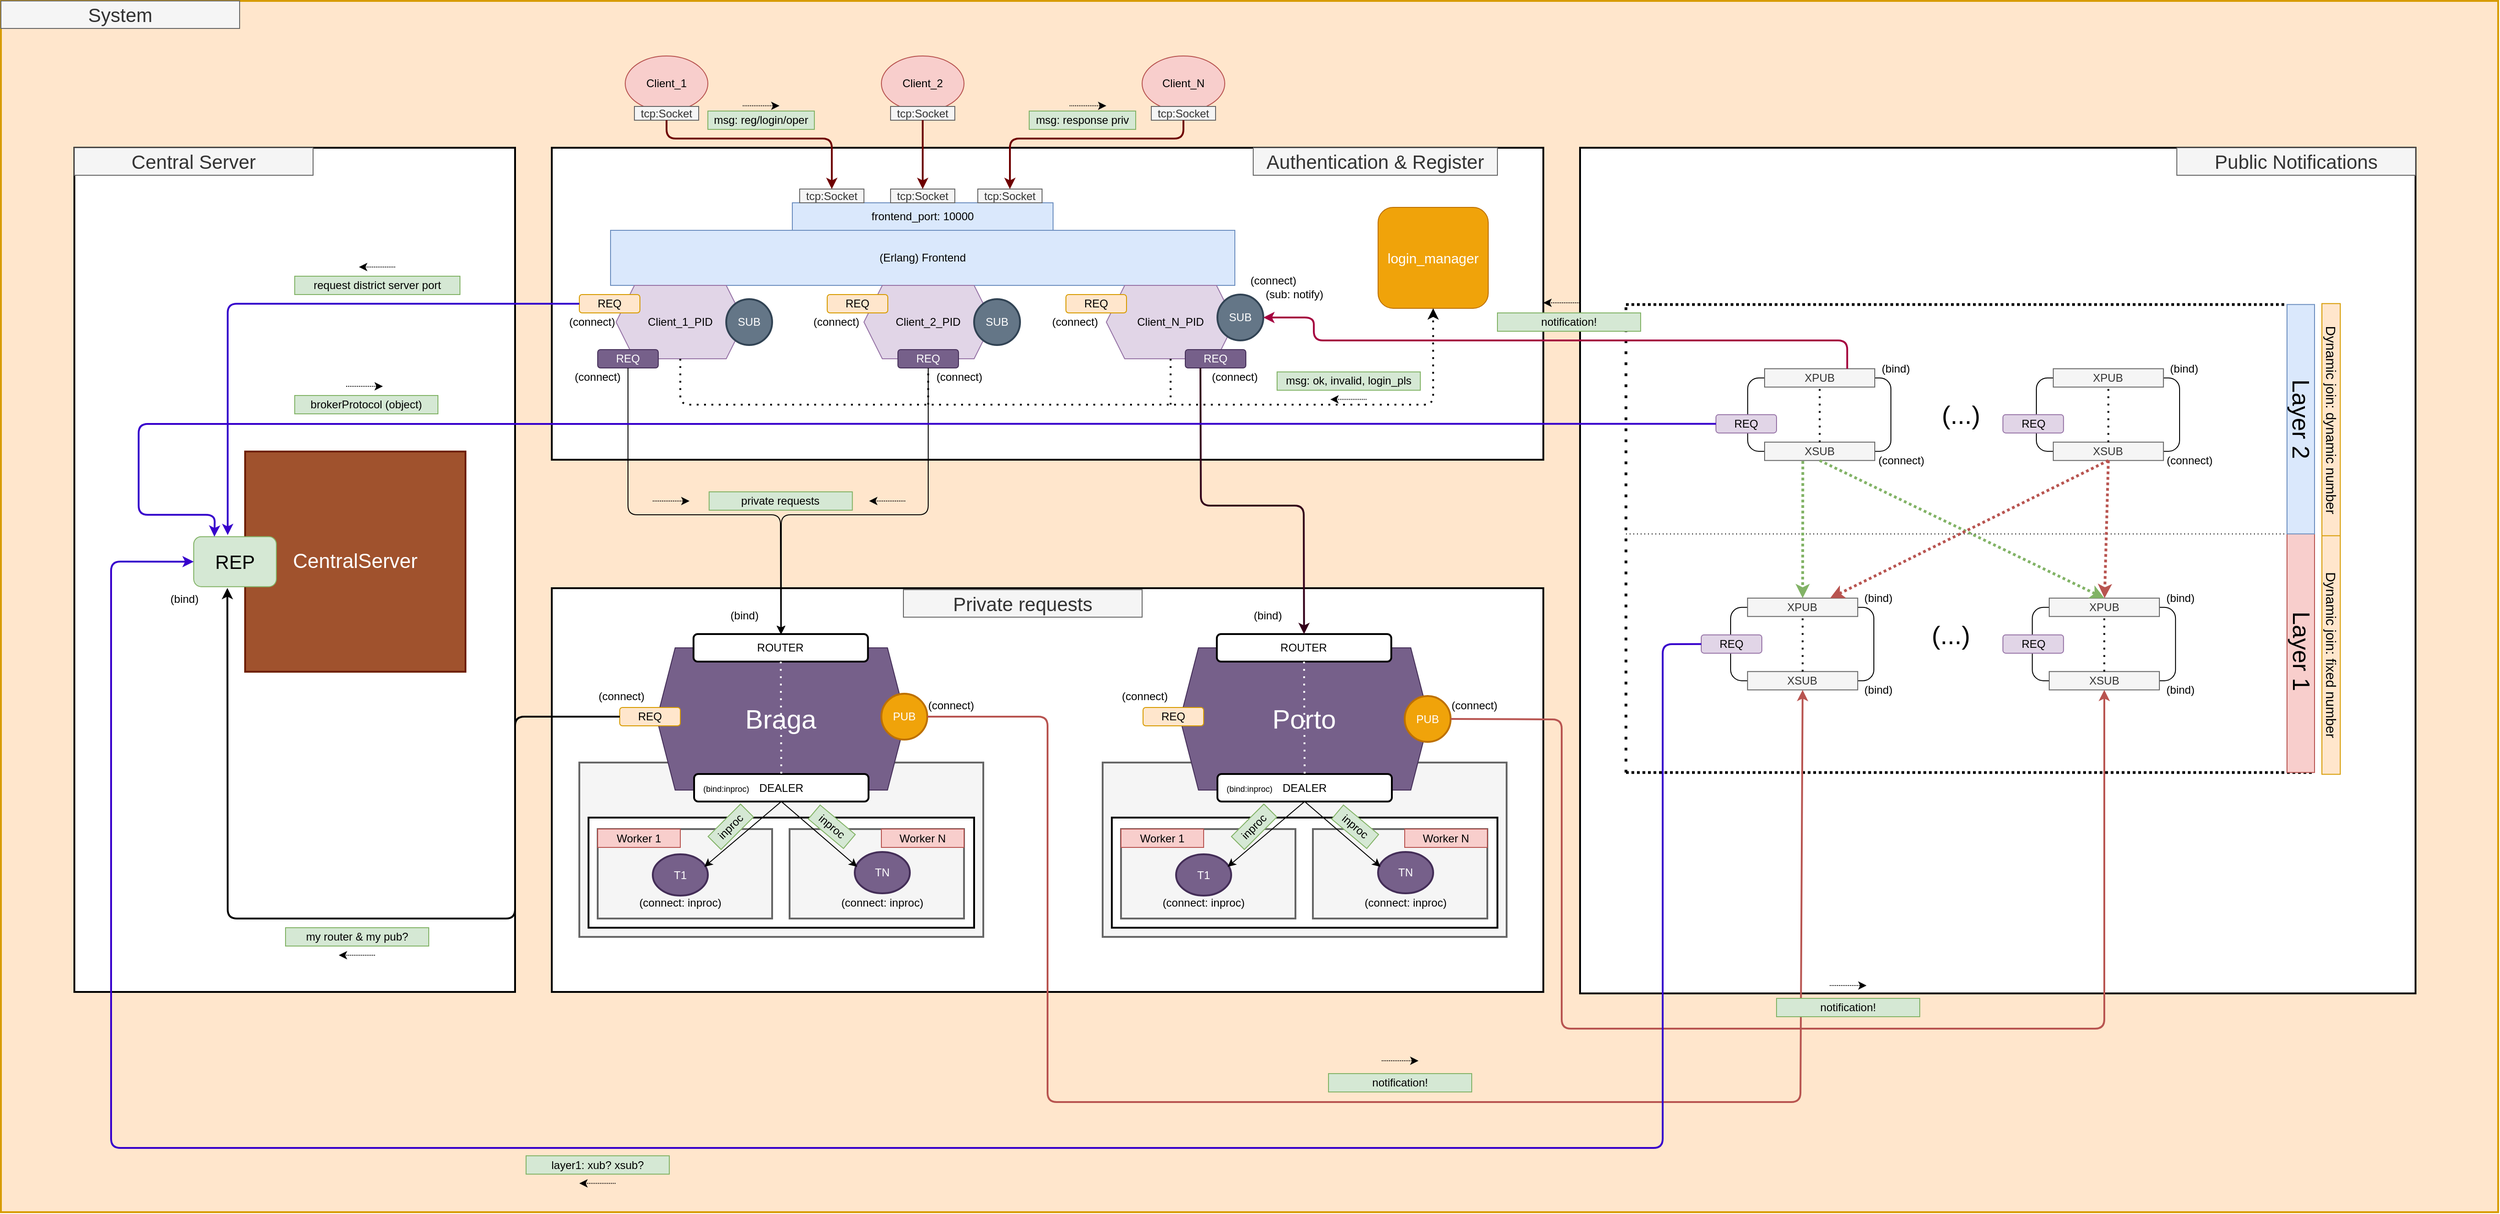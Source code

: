 <mxfile version="14.0.3" type="device"><diagram id="F_17o6KvqkeS45fp0Uro" name="Page-1"><mxGraphModel dx="5856" dy="2015" grid="1" gridSize="10" guides="1" tooltips="1" connect="1" arrows="1" fold="1" page="1" pageScale="1" pageWidth="827" pageHeight="1169" math="0" shadow="0"><root><mxCell id="0"/><mxCell id="1" parent="0"/><mxCell id="HUV5BB1LajAcM5KLgzY4-287" value="" style="rounded=0;whiteSpace=wrap;html=1;strokeWidth=2;fillColor=#ffe6cc;strokeColor=#d79b00;" vertex="1" parent="1"><mxGeometry x="-2160" y="40" width="2720" height="1320" as="geometry"/></mxCell><mxCell id="HUV5BB1LajAcM5KLgzY4-254" value="" style="rounded=0;whiteSpace=wrap;html=1;strokeWidth=2;" vertex="1" parent="1"><mxGeometry x="-2080" y="200" width="480" height="920" as="geometry"/></mxCell><mxCell id="HUV5BB1LajAcM5KLgzY4-206" value="" style="rounded=0;whiteSpace=wrap;html=1;strokeWidth=2;" vertex="1" parent="1"><mxGeometry x="-440" y="200" width="910" height="921.6" as="geometry"/></mxCell><mxCell id="HUV5BB1LajAcM5KLgzY4-60" value="" style="rounded=0;whiteSpace=wrap;html=1;strokeWidth=2;" vertex="1" parent="1"><mxGeometry x="-1560" y="680" width="1080" height="440" as="geometry"/></mxCell><mxCell id="HUV5BB1LajAcM5KLgzY4-70" value="" style="rounded=0;whiteSpace=wrap;html=1;strokeWidth=2;fillColor=#f5f5f5;strokeColor=#666666;fontColor=#333333;" vertex="1" parent="1"><mxGeometry x="-1530" y="870" width="440" height="190" as="geometry"/></mxCell><mxCell id="HUV5BB1LajAcM5KLgzY4-74" value="" style="rounded=0;whiteSpace=wrap;html=1;strokeWidth=2;" vertex="1" parent="1"><mxGeometry x="-1520" y="930" width="420" height="120" as="geometry"/></mxCell><mxCell id="HUV5BB1LajAcM5KLgzY4-45" value="" style="rounded=0;whiteSpace=wrap;html=1;strokeWidth=2;" vertex="1" parent="1"><mxGeometry x="-1560" y="200" width="1080" height="340" as="geometry"/></mxCell><mxCell id="HUV5BB1LajAcM5KLgzY4-1" value="(Erlang) Frontend" style="rounded=0;whiteSpace=wrap;html=1;fillColor=#dae8fc;strokeColor=#6c8ebf;" vertex="1" parent="1"><mxGeometry x="-1496" y="290" width="680" height="60" as="geometry"/></mxCell><mxCell id="HUV5BB1LajAcM5KLgzY4-3" value="Client_2" style="ellipse;whiteSpace=wrap;html=1;fillColor=#f8cecc;strokeColor=#b85450;" vertex="1" parent="1"><mxGeometry x="-1201" y="100" width="90" height="60" as="geometry"/></mxCell><mxCell id="HUV5BB1LajAcM5KLgzY4-5" value="frontend_port: 10000" style="rounded=0;whiteSpace=wrap;html=1;fillColor=#dae8fc;strokeColor=#6c8ebf;" vertex="1" parent="1"><mxGeometry x="-1298" y="260" width="284" height="30" as="geometry"/></mxCell><mxCell id="HUV5BB1LajAcM5KLgzY4-9" value="msg: reg/login/oper" style="text;html=1;strokeColor=#82b366;fillColor=#d5e8d4;align=center;verticalAlign=middle;whiteSpace=wrap;rounded=0;rotation=0;" vertex="1" parent="1"><mxGeometry x="-1390" y="160" width="116" height="20" as="geometry"/></mxCell><mxCell id="HUV5BB1LajAcM5KLgzY4-10" value="Client_1_PID" style="shape=hexagon;perimeter=hexagonPerimeter2;whiteSpace=wrap;html=1;fixedSize=1;fillColor=#e1d5e7;strokeColor=#9673a6;" vertex="1" parent="1"><mxGeometry x="-1490" y="350" width="140" height="80" as="geometry"/></mxCell><mxCell id="HUV5BB1LajAcM5KLgzY4-12" value="Client_2_PID" style="shape=hexagon;perimeter=hexagonPerimeter2;whiteSpace=wrap;html=1;fixedSize=1;fillColor=#e1d5e7;strokeColor=#9673a6;" vertex="1" parent="1"><mxGeometry x="-1220" y="350" width="140" height="80" as="geometry"/></mxCell><mxCell id="HUV5BB1LajAcM5KLgzY4-13" value="Client_N_PID" style="shape=hexagon;perimeter=hexagonPerimeter2;whiteSpace=wrap;html=1;fixedSize=1;fillColor=#e1d5e7;strokeColor=#9673a6;" vertex="1" parent="1"><mxGeometry x="-956" y="350" width="140" height="80" as="geometry"/></mxCell><mxCell id="HUV5BB1LajAcM5KLgzY4-18" value="tcp:Socket" style="rounded=0;whiteSpace=wrap;html=1;fillColor=#f5f5f5;strokeColor=#666666;fontColor=#333333;" vertex="1" parent="1"><mxGeometry x="-1191" y="155" width="70" height="15" as="geometry"/></mxCell><mxCell id="HUV5BB1LajAcM5KLgzY4-20" value="tcp:Socket" style="rounded=0;whiteSpace=wrap;html=1;fillColor=#f5f5f5;strokeColor=#666666;fontColor=#333333;" vertex="1" parent="1"><mxGeometry x="-1290" y="245" width="70" height="15" as="geometry"/></mxCell><mxCell id="HUV5BB1LajAcM5KLgzY4-21" value="tcp:Socket" style="rounded=0;whiteSpace=wrap;html=1;fillColor=#f5f5f5;strokeColor=#666666;fontColor=#333333;" vertex="1" parent="1"><mxGeometry x="-1191" y="245" width="70" height="15" as="geometry"/></mxCell><mxCell id="HUV5BB1LajAcM5KLgzY4-22" value="tcp:Socket" style="rounded=0;whiteSpace=wrap;html=1;fillColor=#f5f5f5;strokeColor=#666666;fontColor=#333333;" vertex="1" parent="1"><mxGeometry x="-1096" y="245" width="70" height="15" as="geometry"/></mxCell><mxCell id="HUV5BB1LajAcM5KLgzY4-23" value="msg: ok, invalid, login_pls" style="text;html=1;strokeColor=#82b366;fillColor=#d5e8d4;align=center;verticalAlign=middle;whiteSpace=wrap;rounded=0;rotation=0;" vertex="1" parent="1"><mxGeometry x="-770" y="444.29" width="156" height="20" as="geometry"/></mxCell><mxCell id="HUV5BB1LajAcM5KLgzY4-28" value="REQ" style="rounded=1;whiteSpace=wrap;html=1;fillColor=#ffe6cc;strokeColor=#d79b00;" vertex="1" parent="1"><mxGeometry x="-1530" y="360" width="66" height="20" as="geometry"/></mxCell><mxCell id="HUV5BB1LajAcM5KLgzY4-29" value="REQ" style="rounded=1;whiteSpace=wrap;html=1;fillColor=#ffe6cc;strokeColor=#d79b00;" vertex="1" parent="1"><mxGeometry x="-1260" y="360" width="66" height="20" as="geometry"/></mxCell><mxCell id="HUV5BB1LajAcM5KLgzY4-30" value="REQ" style="rounded=1;whiteSpace=wrap;html=1;fillColor=#ffe6cc;strokeColor=#d79b00;" vertex="1" parent="1"><mxGeometry x="-1000" y="360" width="66" height="20" as="geometry"/></mxCell><mxCell id="HUV5BB1LajAcM5KLgzY4-34" value="Client_N" style="ellipse;whiteSpace=wrap;html=1;fillColor=#f8cecc;strokeColor=#b85450;" vertex="1" parent="1"><mxGeometry x="-917" y="100" width="90" height="60" as="geometry"/></mxCell><mxCell id="HUV5BB1LajAcM5KLgzY4-35" value="tcp:Socket" style="rounded=0;whiteSpace=wrap;html=1;fillColor=#f5f5f5;strokeColor=#666666;fontColor=#333333;" vertex="1" parent="1"><mxGeometry x="-907" y="155" width="70" height="15" as="geometry"/></mxCell><mxCell id="HUV5BB1LajAcM5KLgzY4-36" value="Client_1" style="ellipse;whiteSpace=wrap;html=1;fillColor=#f8cecc;strokeColor=#b85450;" vertex="1" parent="1"><mxGeometry x="-1480" y="100" width="90" height="60" as="geometry"/></mxCell><mxCell id="HUV5BB1LajAcM5KLgzY4-37" value="tcp:Socket" style="rounded=0;whiteSpace=wrap;html=1;fillColor=#f5f5f5;strokeColor=#666666;fontColor=#333333;" vertex="1" parent="1"><mxGeometry x="-1470" y="155" width="70" height="15" as="geometry"/></mxCell><mxCell id="HUV5BB1LajAcM5KLgzY4-38" value="" style="endArrow=classic;html=1;exitX=0.5;exitY=1;exitDx=0;exitDy=0;entryX=0.5;entryY=0;entryDx=0;entryDy=0;fillColor=#a20025;strokeColor=#6F0000;strokeWidth=2;" edge="1" parent="1" source="HUV5BB1LajAcM5KLgzY4-37" target="HUV5BB1LajAcM5KLgzY4-20"><mxGeometry width="50" height="50" relative="1" as="geometry"><mxPoint x="-1170" y="140" as="sourcePoint"/><mxPoint x="-1120" y="90" as="targetPoint"/><Array as="points"><mxPoint x="-1435" y="190"/><mxPoint x="-1255" y="190"/></Array></mxGeometry></mxCell><mxCell id="HUV5BB1LajAcM5KLgzY4-39" value="" style="endArrow=classic;html=1;exitX=0.5;exitY=1;exitDx=0;exitDy=0;entryX=0.5;entryY=0;entryDx=0;entryDy=0;strokeWidth=2;fillColor=#a20025;strokeColor=#6F0000;" edge="1" parent="1" source="HUV5BB1LajAcM5KLgzY4-18" target="HUV5BB1LajAcM5KLgzY4-21"><mxGeometry width="50" height="50" relative="1" as="geometry"><mxPoint x="-1170" y="140" as="sourcePoint"/><mxPoint x="-1120" y="90" as="targetPoint"/></mxGeometry></mxCell><mxCell id="HUV5BB1LajAcM5KLgzY4-40" value="" style="endArrow=classic;html=1;exitX=0.5;exitY=1;exitDx=0;exitDy=0;entryX=0.5;entryY=0;entryDx=0;entryDy=0;strokeWidth=2;fillColor=#a20025;strokeColor=#6F0000;" edge="1" parent="1" source="HUV5BB1LajAcM5KLgzY4-35" target="HUV5BB1LajAcM5KLgzY4-22"><mxGeometry width="50" height="50" relative="1" as="geometry"><mxPoint x="-1170" y="140" as="sourcePoint"/><mxPoint x="-1120" y="90" as="targetPoint"/><Array as="points"><mxPoint x="-872" y="190"/><mxPoint x="-1061" y="190"/></Array></mxGeometry></mxCell><mxCell id="HUV5BB1LajAcM5KLgzY4-41" value="" style="endArrow=classic;html=1;dashed=1;dashPattern=1 1;" edge="1" parent="1"><mxGeometry width="50" height="50" relative="1" as="geometry"><mxPoint x="-1352" y="154.31" as="sourcePoint"/><mxPoint x="-1312" y="154.31" as="targetPoint"/></mxGeometry></mxCell><mxCell id="HUV5BB1LajAcM5KLgzY4-42" value="msg: response priv" style="text;html=1;strokeColor=#82b366;fillColor=#d5e8d4;align=center;verticalAlign=middle;whiteSpace=wrap;rounded=0;rotation=0;" vertex="1" parent="1"><mxGeometry x="-1040" y="160" width="116" height="20" as="geometry"/></mxCell><mxCell id="HUV5BB1LajAcM5KLgzY4-43" value="" style="endArrow=classic;html=1;dashed=1;dashPattern=1 1;" edge="1" parent="1"><mxGeometry width="50" height="50" relative="1" as="geometry"><mxPoint x="-996" y="154.31" as="sourcePoint"/><mxPoint x="-956" y="154.31" as="targetPoint"/></mxGeometry></mxCell><mxCell id="HUV5BB1LajAcM5KLgzY4-46" value="&lt;font style=&quot;font-size: 15px&quot;&gt;login_manager&lt;/font&gt;" style="rounded=1;whiteSpace=wrap;html=1;fillColor=#f0a30a;strokeColor=#BD7000;fontColor=#ffffff;" vertex="1" parent="1"><mxGeometry x="-660" y="265" width="120" height="110" as="geometry"/></mxCell><mxCell id="HUV5BB1LajAcM5KLgzY4-48" value="" style="endArrow=classic;dashed=1;html=1;dashPattern=1 3;strokeWidth=2;exitX=0.5;exitY=1;exitDx=0;exitDy=0;entryX=0.5;entryY=1;entryDx=0;entryDy=0;startArrow=none;startFill=0;endFill=1;" edge="1" parent="1" source="HUV5BB1LajAcM5KLgzY4-10" target="HUV5BB1LajAcM5KLgzY4-46"><mxGeometry width="50" height="50" relative="1" as="geometry"><mxPoint x="-1140" y="220" as="sourcePoint"/><mxPoint x="-1090" y="170" as="targetPoint"/><Array as="points"><mxPoint x="-1420" y="480"/><mxPoint x="-600" y="480"/></Array></mxGeometry></mxCell><mxCell id="HUV5BB1LajAcM5KLgzY4-49" value="" style="endArrow=none;dashed=1;html=1;dashPattern=1 3;strokeWidth=2;exitX=0.5;exitY=1;exitDx=0;exitDy=0;" edge="1" parent="1" source="HUV5BB1LajAcM5KLgzY4-12"><mxGeometry width="50" height="50" relative="1" as="geometry"><mxPoint x="-1140" y="220" as="sourcePoint"/><mxPoint x="-1150" y="480" as="targetPoint"/></mxGeometry></mxCell><mxCell id="HUV5BB1LajAcM5KLgzY4-50" value="" style="endArrow=none;dashed=1;html=1;dashPattern=1 3;strokeWidth=2;exitX=0.5;exitY=1;exitDx=0;exitDy=0;" edge="1" parent="1" source="HUV5BB1LajAcM5KLgzY4-13"><mxGeometry width="50" height="50" relative="1" as="geometry"><mxPoint x="-1140" y="220" as="sourcePoint"/><mxPoint x="-886" y="480" as="targetPoint"/></mxGeometry></mxCell><mxCell id="HUV5BB1LajAcM5KLgzY4-52" value="" style="endArrow=none;html=1;dashed=1;dashPattern=1 1;endFill=0;startArrow=classic;startFill=1;" edge="1" parent="1"><mxGeometry width="50" height="50" relative="1" as="geometry"><mxPoint x="-712" y="474.29" as="sourcePoint"/><mxPoint x="-672" y="474.29" as="targetPoint"/></mxGeometry></mxCell><mxCell id="HUV5BB1LajAcM5KLgzY4-53" value="brokerProtocol (object)" style="text;html=1;strokeColor=#82b366;fillColor=#d5e8d4;align=center;verticalAlign=middle;whiteSpace=wrap;rounded=0;rotation=0;" vertex="1" parent="1"><mxGeometry x="-1840" y="470" width="156" height="20" as="geometry"/></mxCell><mxCell id="HUV5BB1LajAcM5KLgzY4-54" value="" style="endArrow=classic;html=1;dashed=1;dashPattern=1 1;" edge="1" parent="1"><mxGeometry width="50" height="50" relative="1" as="geometry"><mxPoint x="-1784" y="460.0" as="sourcePoint"/><mxPoint x="-1744" y="460.0" as="targetPoint"/></mxGeometry></mxCell><mxCell id="HUV5BB1LajAcM5KLgzY4-55" value="&lt;font style=&quot;font-size: 22px&quot;&gt;CentralServer&lt;/font&gt;" style="whiteSpace=wrap;html=1;aspect=fixed;strokeWidth=2;fillColor=#a0522d;strokeColor=#6D1F00;fontColor=#ffffff;" vertex="1" parent="1"><mxGeometry x="-1894" y="531.07" width="240" height="240" as="geometry"/></mxCell><mxCell id="HUV5BB1LajAcM5KLgzY4-56" value="&lt;font style=&quot;font-size: 21px&quot;&gt;REP&lt;/font&gt;" style="rounded=1;whiteSpace=wrap;html=1;fillColor=#d5e8d4;strokeColor=#82b366;" vertex="1" parent="1"><mxGeometry x="-1950" y="623.82" width="90" height="54.5" as="geometry"/></mxCell><mxCell id="HUV5BB1LajAcM5KLgzY4-57" value="" style="endArrow=none;html=1;strokeWidth=2;entryX=0;entryY=0.5;entryDx=0;entryDy=0;exitX=0.411;exitY=-0.032;exitDx=0;exitDy=0;exitPerimeter=0;startArrow=classic;startFill=1;fillColor=#6a00ff;strokeColor=#3700CC;" edge="1" parent="1" source="HUV5BB1LajAcM5KLgzY4-56" target="HUV5BB1LajAcM5KLgzY4-28"><mxGeometry width="50" height="50" relative="1" as="geometry"><mxPoint x="-1500" y="550" as="sourcePoint"/><mxPoint x="-1450" y="500" as="targetPoint"/><Array as="points"><mxPoint x="-1913" y="370"/><mxPoint x="-1737" y="370"/><mxPoint x="-1590" y="370"/></Array></mxGeometry></mxCell><mxCell id="HUV5BB1LajAcM5KLgzY4-58" value="request district server port" style="text;html=1;strokeColor=#82b366;fillColor=#d5e8d4;align=center;verticalAlign=middle;whiteSpace=wrap;rounded=0;rotation=0;" vertex="1" parent="1"><mxGeometry x="-1840" y="340" width="180" height="20" as="geometry"/></mxCell><mxCell id="HUV5BB1LajAcM5KLgzY4-62" value="&lt;font style=&quot;font-size: 29px&quot;&gt;Braga&lt;/font&gt;" style="shape=hexagon;perimeter=hexagonPerimeter2;whiteSpace=wrap;html=1;fixedSize=1;fillColor=#76608a;strokeColor=#432D57;fontColor=#ffffff;" vertex="1" parent="1"><mxGeometry x="-1445.62" y="745" width="271.25" height="155" as="geometry"/></mxCell><mxCell id="HUV5BB1LajAcM5KLgzY4-63" value="(connect)" style="text;html=1;strokeColor=none;fillColor=none;align=center;verticalAlign=middle;whiteSpace=wrap;rounded=0;" vertex="1" parent="1"><mxGeometry x="-1536" y="380" width="40" height="20" as="geometry"/></mxCell><mxCell id="HUV5BB1LajAcM5KLgzY4-64" value="(connect)" style="text;html=1;strokeColor=none;fillColor=none;align=center;verticalAlign=middle;whiteSpace=wrap;rounded=0;" vertex="1" parent="1"><mxGeometry x="-1270" y="380" width="40" height="20" as="geometry"/></mxCell><mxCell id="HUV5BB1LajAcM5KLgzY4-65" value="(connect)" style="text;html=1;strokeColor=none;fillColor=none;align=center;verticalAlign=middle;whiteSpace=wrap;rounded=0;" vertex="1" parent="1"><mxGeometry x="-1010" y="380" width="40" height="20" as="geometry"/></mxCell><mxCell id="HUV5BB1LajAcM5KLgzY4-68" value="ROUTER" style="rounded=1;whiteSpace=wrap;html=1;strokeWidth=2;" vertex="1" parent="1"><mxGeometry x="-1405.62" y="730" width="190" height="30" as="geometry"/></mxCell><mxCell id="HUV5BB1LajAcM5KLgzY4-76" value="DEALER" style="rounded=1;whiteSpace=wrap;html=1;strokeWidth=2;" vertex="1" parent="1"><mxGeometry x="-1404.99" y="882.5" width="190" height="30" as="geometry"/></mxCell><mxCell id="HUV5BB1LajAcM5KLgzY4-80" value="REQ" style="rounded=1;whiteSpace=wrap;html=1;fillColor=#76608a;strokeColor=#432D57;fontColor=#ffffff;" vertex="1" parent="1"><mxGeometry x="-1510" y="420" width="66" height="20" as="geometry"/></mxCell><mxCell id="HUV5BB1LajAcM5KLgzY4-81" value="" style="rounded=0;whiteSpace=wrap;html=1;strokeWidth=2;fillColor=#f5f5f5;strokeColor=#666666;fontColor=#333333;" vertex="1" parent="1"><mxGeometry x="-1510" y="942.5" width="190" height="97.5" as="geometry"/></mxCell><mxCell id="HUV5BB1LajAcM5KLgzY4-82" value="" style="rounded=0;whiteSpace=wrap;html=1;strokeWidth=2;fillColor=#f5f5f5;strokeColor=#666666;fontColor=#333333;" vertex="1" parent="1"><mxGeometry x="-1301" y="942.5" width="190" height="97.5" as="geometry"/></mxCell><mxCell id="HUV5BB1LajAcM5KLgzY4-75" value="Worker 1" style="text;html=1;strokeColor=#b85450;fillColor=#f8cecc;align=center;verticalAlign=middle;whiteSpace=wrap;rounded=0;" vertex="1" parent="1"><mxGeometry x="-1510" y="942.5" width="90" height="20" as="geometry"/></mxCell><mxCell id="HUV5BB1LajAcM5KLgzY4-83" value="Worker N" style="text;html=1;strokeColor=#b85450;fillColor=#f8cecc;align=center;verticalAlign=middle;whiteSpace=wrap;rounded=0;" vertex="1" parent="1"><mxGeometry x="-1201" y="942.5" width="90" height="20" as="geometry"/></mxCell><mxCell id="HUV5BB1LajAcM5KLgzY4-71" value="T1" style="ellipse;whiteSpace=wrap;html=1;strokeWidth=2;fillColor=#76608a;strokeColor=#432D57;fontColor=#ffffff;" vertex="1" parent="1"><mxGeometry x="-1450" y="970" width="60" height="45" as="geometry"/></mxCell><mxCell id="HUV5BB1LajAcM5KLgzY4-77" value="" style="endArrow=classic;html=1;exitX=0.5;exitY=1;exitDx=0;exitDy=0;entryX=0.937;entryY=0.302;entryDx=0;entryDy=0;entryPerimeter=0;" edge="1" parent="1" source="HUV5BB1LajAcM5KLgzY4-76" target="HUV5BB1LajAcM5KLgzY4-71"><mxGeometry width="50" height="50" relative="1" as="geometry"><mxPoint x="-1300" y="810" as="sourcePoint"/><mxPoint x="-1374.99" y="980.25" as="targetPoint"/></mxGeometry></mxCell><mxCell id="HUV5BB1LajAcM5KLgzY4-73" value="TN" style="ellipse;whiteSpace=wrap;html=1;strokeWidth=2;fillColor=#76608a;strokeColor=#432D57;fontColor=#ffffff;" vertex="1" parent="1"><mxGeometry x="-1230" y="967.5" width="60" height="45" as="geometry"/></mxCell><mxCell id="HUV5BB1LajAcM5KLgzY4-79" value="" style="endArrow=classic;html=1;entryX=0.043;entryY=0.358;entryDx=0;entryDy=0;exitX=0.5;exitY=1;exitDx=0;exitDy=0;entryPerimeter=0;" edge="1" parent="1" source="HUV5BB1LajAcM5KLgzY4-76" target="HUV5BB1LajAcM5KLgzY4-73"><mxGeometry width="50" height="50" relative="1" as="geometry"><mxPoint x="-1350" y="910" as="sourcePoint"/><mxPoint x="-1245.62" y="977.75" as="targetPoint"/></mxGeometry></mxCell><mxCell id="HUV5BB1LajAcM5KLgzY4-84" value="REQ" style="rounded=1;whiteSpace=wrap;html=1;fillColor=#76608a;strokeColor=#432D57;fontColor=#ffffff;" vertex="1" parent="1"><mxGeometry x="-1183" y="420" width="66" height="20" as="geometry"/></mxCell><mxCell id="HUV5BB1LajAcM5KLgzY4-85" value="REQ" style="rounded=1;whiteSpace=wrap;html=1;fillColor=#76608a;strokeColor=#432D57;fontColor=#ffffff;" vertex="1" parent="1"><mxGeometry x="-870" y="420" width="66" height="20" as="geometry"/></mxCell><mxCell id="HUV5BB1LajAcM5KLgzY4-86" value="" style="endArrow=classic;html=1;exitX=0.5;exitY=1;exitDx=0;exitDy=0;entryX=0.5;entryY=0;entryDx=0;entryDy=0;" edge="1" parent="1" source="HUV5BB1LajAcM5KLgzY4-80" target="HUV5BB1LajAcM5KLgzY4-68"><mxGeometry width="50" height="50" relative="1" as="geometry"><mxPoint x="-1400" y="660" as="sourcePoint"/><mxPoint x="-1350" y="610" as="targetPoint"/><Array as="points"><mxPoint x="-1477" y="600"/><mxPoint x="-1311" y="600"/></Array></mxGeometry></mxCell><mxCell id="HUV5BB1LajAcM5KLgzY4-87" value="" style="endArrow=classic;html=1;exitX=0.5;exitY=1;exitDx=0;exitDy=0;" edge="1" parent="1" source="HUV5BB1LajAcM5KLgzY4-84"><mxGeometry width="50" height="50" relative="1" as="geometry"><mxPoint x="-1150" y="660" as="sourcePoint"/><mxPoint x="-1310" y="730" as="targetPoint"/><Array as="points"><mxPoint x="-1150" y="600"/><mxPoint x="-1310" y="600"/></Array></mxGeometry></mxCell><mxCell id="HUV5BB1LajAcM5KLgzY4-101" value="REQ" style="rounded=1;whiteSpace=wrap;html=1;fillColor=#ffe6cc;strokeColor=#d79b00;" vertex="1" parent="1"><mxGeometry x="-1486" y="810" width="66" height="20" as="geometry"/></mxCell><mxCell id="HUV5BB1LajAcM5KLgzY4-102" value="" style="endArrow=classic;html=1;exitX=0;exitY=0.5;exitDx=0;exitDy=0;entryX=0.407;entryY=1.026;entryDx=0;entryDy=0;entryPerimeter=0;strokeWidth=2;" edge="1" parent="1" source="HUV5BB1LajAcM5KLgzY4-101" target="HUV5BB1LajAcM5KLgzY4-56"><mxGeometry width="50" height="50" relative="1" as="geometry"><mxPoint x="-1390" y="740" as="sourcePoint"/><mxPoint x="-1340" y="690" as="targetPoint"/><Array as="points"><mxPoint x="-1600" y="820"/><mxPoint x="-1600" y="1040"/><mxPoint x="-1913" y="1040"/></Array></mxGeometry></mxCell><mxCell id="HUV5BB1LajAcM5KLgzY4-104" value="(connect)" style="text;html=1;strokeColor=none;fillColor=none;align=center;verticalAlign=middle;whiteSpace=wrap;rounded=0;" vertex="1" parent="1"><mxGeometry x="-1504" y="787.75" width="40" height="20" as="geometry"/></mxCell><mxCell id="HUV5BB1LajAcM5KLgzY4-105" value="(bind)" style="text;html=1;strokeColor=none;fillColor=none;align=center;verticalAlign=middle;whiteSpace=wrap;rounded=0;" vertex="1" parent="1"><mxGeometry x="-1370" y="700" width="40" height="20" as="geometry"/></mxCell><mxCell id="HUV5BB1LajAcM5KLgzY4-107" value="(connect)" style="text;html=1;strokeColor=none;fillColor=none;align=center;verticalAlign=middle;whiteSpace=wrap;rounded=0;" vertex="1" parent="1"><mxGeometry x="-1530" y="440" width="40" height="20" as="geometry"/></mxCell><mxCell id="HUV5BB1LajAcM5KLgzY4-108" value="(connect)" style="text;html=1;strokeColor=none;fillColor=none;align=center;verticalAlign=middle;whiteSpace=wrap;rounded=0;" vertex="1" parent="1"><mxGeometry x="-1136" y="440" width="40" height="20" as="geometry"/></mxCell><mxCell id="HUV5BB1LajAcM5KLgzY4-109" value="(connect)" style="text;html=1;strokeColor=none;fillColor=none;align=center;verticalAlign=middle;whiteSpace=wrap;rounded=0;" vertex="1" parent="1"><mxGeometry x="-836" y="440" width="40" height="20" as="geometry"/></mxCell><mxCell id="HUV5BB1LajAcM5KLgzY4-110" value="my router &amp;amp; my pub?" style="text;html=1;strokeColor=#82b366;fillColor=#d5e8d4;align=center;verticalAlign=middle;whiteSpace=wrap;rounded=0;rotation=0;" vertex="1" parent="1"><mxGeometry x="-1850" y="1050" width="156" height="20" as="geometry"/></mxCell><mxCell id="HUV5BB1LajAcM5KLgzY4-111" value="" style="endArrow=none;html=1;dashed=1;dashPattern=1 1;endFill=0;startArrow=classic;startFill=1;" edge="1" parent="1"><mxGeometry width="50" height="50" relative="1" as="geometry"><mxPoint x="-1792" y="1080" as="sourcePoint"/><mxPoint x="-1752" y="1080" as="targetPoint"/></mxGeometry></mxCell><mxCell id="HUV5BB1LajAcM5KLgzY4-113" value="(connect: inproc)" style="text;html=1;strokeColor=none;fillColor=none;align=center;verticalAlign=middle;whiteSpace=wrap;rounded=0;" vertex="1" parent="1"><mxGeometry x="-1475" y="1012.5" width="110" height="20" as="geometry"/></mxCell><mxCell id="HUV5BB1LajAcM5KLgzY4-120" value="&lt;font style=&quot;font-size: 9px&quot;&gt;(bind:inproc)&lt;/font&gt;" style="text;html=1;strokeColor=none;fillColor=none;align=center;verticalAlign=middle;whiteSpace=wrap;rounded=0;" vertex="1" parent="1"><mxGeometry x="-1390" y="887.5" width="40" height="20" as="geometry"/></mxCell><mxCell id="HUV5BB1LajAcM5KLgzY4-121" value="" style="endArrow=none;dashed=1;html=1;dashPattern=1 3;strokeWidth=2;exitX=0.5;exitY=1;exitDx=0;exitDy=0;entryX=0.5;entryY=0;entryDx=0;entryDy=0;strokeColor=#FFFFFF;" edge="1" parent="1" source="HUV5BB1LajAcM5KLgzY4-68" target="HUV5BB1LajAcM5KLgzY4-76"><mxGeometry width="50" height="50" relative="1" as="geometry"><mxPoint x="-1340" y="760" as="sourcePoint"/><mxPoint x="-1290" y="710" as="targetPoint"/></mxGeometry></mxCell><mxCell id="HUV5BB1LajAcM5KLgzY4-122" value="(connect: inproc)" style="text;html=1;strokeColor=none;fillColor=none;align=center;verticalAlign=middle;whiteSpace=wrap;rounded=0;" vertex="1" parent="1"><mxGeometry x="-1255" y="1012.5" width="110" height="20" as="geometry"/></mxCell><mxCell id="HUV5BB1LajAcM5KLgzY4-123" value="inproc" style="text;html=1;strokeColor=#82b366;fillColor=#d5e8d4;align=center;verticalAlign=middle;whiteSpace=wrap;rounded=0;rotation=-45;" vertex="1" parent="1"><mxGeometry x="-1390" y="930" width="50" height="20" as="geometry"/></mxCell><mxCell id="HUV5BB1LajAcM5KLgzY4-124" value="inproc" style="text;html=1;strokeColor=#82b366;fillColor=#d5e8d4;align=center;verticalAlign=middle;whiteSpace=wrap;rounded=0;rotation=40;" vertex="1" parent="1"><mxGeometry x="-1280" y="930" width="50" height="20" as="geometry"/></mxCell><mxCell id="HUV5BB1LajAcM5KLgzY4-125" value="private requests" style="text;html=1;strokeColor=#82b366;fillColor=#d5e8d4;align=center;verticalAlign=middle;whiteSpace=wrap;rounded=0;rotation=0;" vertex="1" parent="1"><mxGeometry x="-1388.62" y="575" width="156" height="20" as="geometry"/></mxCell><mxCell id="HUV5BB1LajAcM5KLgzY4-126" value="" style="endArrow=classic;html=1;dashed=1;dashPattern=1 1;" edge="1" parent="1"><mxGeometry width="50" height="50" relative="1" as="geometry"><mxPoint x="-1450" y="585" as="sourcePoint"/><mxPoint x="-1410" y="585" as="targetPoint"/></mxGeometry></mxCell><mxCell id="HUV5BB1LajAcM5KLgzY4-127" value="" style="endArrow=none;html=1;dashed=1;dashPattern=1 1;endFill=0;startArrow=classic;startFill=1;" edge="1" parent="1"><mxGeometry width="50" height="50" relative="1" as="geometry"><mxPoint x="-1214.37" y="585" as="sourcePoint"/><mxPoint x="-1174.37" y="585" as="targetPoint"/></mxGeometry></mxCell><mxCell id="HUV5BB1LajAcM5KLgzY4-128" value="" style="rounded=0;whiteSpace=wrap;html=1;strokeWidth=2;fillColor=#f5f5f5;strokeColor=#666666;fontColor=#333333;" vertex="1" parent="1"><mxGeometry x="-960" y="870" width="440" height="190" as="geometry"/></mxCell><mxCell id="HUV5BB1LajAcM5KLgzY4-129" value="" style="rounded=0;whiteSpace=wrap;html=1;strokeWidth=2;" vertex="1" parent="1"><mxGeometry x="-950" y="930" width="420" height="120" as="geometry"/></mxCell><mxCell id="HUV5BB1LajAcM5KLgzY4-130" value="&lt;font style=&quot;font-size: 29px&quot;&gt;Porto&lt;/font&gt;" style="shape=hexagon;perimeter=hexagonPerimeter2;whiteSpace=wrap;html=1;fixedSize=1;fillColor=#76608a;strokeColor=#432D57;fontColor=#ffffff;" vertex="1" parent="1"><mxGeometry x="-875.62" y="745" width="271.25" height="155" as="geometry"/></mxCell><mxCell id="HUV5BB1LajAcM5KLgzY4-131" value="ROUTER" style="rounded=1;whiteSpace=wrap;html=1;strokeWidth=2;" vertex="1" parent="1"><mxGeometry x="-835.62" y="730" width="190" height="30" as="geometry"/></mxCell><mxCell id="HUV5BB1LajAcM5KLgzY4-132" value="DEALER" style="rounded=1;whiteSpace=wrap;html=1;strokeWidth=2;" vertex="1" parent="1"><mxGeometry x="-834.99" y="882.5" width="190" height="30" as="geometry"/></mxCell><mxCell id="HUV5BB1LajAcM5KLgzY4-133" value="" style="rounded=0;whiteSpace=wrap;html=1;strokeWidth=2;fillColor=#f5f5f5;strokeColor=#666666;fontColor=#333333;" vertex="1" parent="1"><mxGeometry x="-940" y="942.5" width="190" height="97.5" as="geometry"/></mxCell><mxCell id="HUV5BB1LajAcM5KLgzY4-134" value="" style="rounded=0;whiteSpace=wrap;html=1;strokeWidth=2;fillColor=#f5f5f5;strokeColor=#666666;fontColor=#333333;" vertex="1" parent="1"><mxGeometry x="-731" y="942.5" width="190" height="97.5" as="geometry"/></mxCell><mxCell id="HUV5BB1LajAcM5KLgzY4-135" value="Worker 1" style="text;html=1;strokeColor=#b85450;fillColor=#f8cecc;align=center;verticalAlign=middle;whiteSpace=wrap;rounded=0;" vertex="1" parent="1"><mxGeometry x="-940" y="942.5" width="90" height="20" as="geometry"/></mxCell><mxCell id="HUV5BB1LajAcM5KLgzY4-136" value="Worker N" style="text;html=1;strokeColor=#b85450;fillColor=#f8cecc;align=center;verticalAlign=middle;whiteSpace=wrap;rounded=0;" vertex="1" parent="1"><mxGeometry x="-631" y="942.5" width="90" height="20" as="geometry"/></mxCell><mxCell id="HUV5BB1LajAcM5KLgzY4-137" value="T1" style="ellipse;whiteSpace=wrap;html=1;strokeWidth=2;fillColor=#76608a;strokeColor=#432D57;fontColor=#ffffff;" vertex="1" parent="1"><mxGeometry x="-880" y="970" width="60" height="45" as="geometry"/></mxCell><mxCell id="HUV5BB1LajAcM5KLgzY4-138" value="" style="endArrow=classic;html=1;exitX=0.5;exitY=1;exitDx=0;exitDy=0;entryX=0.937;entryY=0.302;entryDx=0;entryDy=0;entryPerimeter=0;" edge="1" parent="1" source="HUV5BB1LajAcM5KLgzY4-132" target="HUV5BB1LajAcM5KLgzY4-137"><mxGeometry width="50" height="50" relative="1" as="geometry"><mxPoint x="-730" y="810" as="sourcePoint"/><mxPoint x="-804.99" y="980.25" as="targetPoint"/></mxGeometry></mxCell><mxCell id="HUV5BB1LajAcM5KLgzY4-139" value="TN" style="ellipse;whiteSpace=wrap;html=1;strokeWidth=2;fillColor=#76608a;strokeColor=#432D57;fontColor=#ffffff;" vertex="1" parent="1"><mxGeometry x="-660" y="967.5" width="60" height="45" as="geometry"/></mxCell><mxCell id="HUV5BB1LajAcM5KLgzY4-140" value="" style="endArrow=classic;html=1;entryX=0.043;entryY=0.358;entryDx=0;entryDy=0;exitX=0.5;exitY=1;exitDx=0;exitDy=0;entryPerimeter=0;" edge="1" parent="1" source="HUV5BB1LajAcM5KLgzY4-132" target="HUV5BB1LajAcM5KLgzY4-139"><mxGeometry width="50" height="50" relative="1" as="geometry"><mxPoint x="-780" y="910" as="sourcePoint"/><mxPoint x="-675.62" y="977.75" as="targetPoint"/></mxGeometry></mxCell><mxCell id="HUV5BB1LajAcM5KLgzY4-141" value="REQ" style="rounded=1;whiteSpace=wrap;html=1;fillColor=#ffe6cc;strokeColor=#d79b00;" vertex="1" parent="1"><mxGeometry x="-916" y="810" width="66" height="20" as="geometry"/></mxCell><mxCell id="HUV5BB1LajAcM5KLgzY4-142" value="(connect)" style="text;html=1;strokeColor=none;fillColor=none;align=center;verticalAlign=middle;whiteSpace=wrap;rounded=0;" vertex="1" parent="1"><mxGeometry x="-934" y="787.75" width="40" height="20" as="geometry"/></mxCell><mxCell id="HUV5BB1LajAcM5KLgzY4-143" value="(bind)" style="text;html=1;strokeColor=none;fillColor=none;align=center;verticalAlign=middle;whiteSpace=wrap;rounded=0;" vertex="1" parent="1"><mxGeometry x="-800" y="700" width="40" height="20" as="geometry"/></mxCell><mxCell id="HUV5BB1LajAcM5KLgzY4-144" value="(connect: inproc)" style="text;html=1;strokeColor=none;fillColor=none;align=center;verticalAlign=middle;whiteSpace=wrap;rounded=0;" vertex="1" parent="1"><mxGeometry x="-905" y="1012.5" width="110" height="20" as="geometry"/></mxCell><mxCell id="HUV5BB1LajAcM5KLgzY4-145" value="&lt;font style=&quot;font-size: 9px&quot;&gt;(bind:inproc)&lt;/font&gt;" style="text;html=1;strokeColor=none;fillColor=none;align=center;verticalAlign=middle;whiteSpace=wrap;rounded=0;" vertex="1" parent="1"><mxGeometry x="-820" y="887.5" width="40" height="20" as="geometry"/></mxCell><mxCell id="HUV5BB1LajAcM5KLgzY4-146" value="" style="endArrow=none;dashed=1;html=1;dashPattern=1 3;strokeWidth=2;exitX=0.5;exitY=1;exitDx=0;exitDy=0;entryX=0.5;entryY=0;entryDx=0;entryDy=0;strokeColor=#FFFFFF;" edge="1" parent="1" source="HUV5BB1LajAcM5KLgzY4-131" target="HUV5BB1LajAcM5KLgzY4-132"><mxGeometry width="50" height="50" relative="1" as="geometry"><mxPoint x="-770" y="760" as="sourcePoint"/><mxPoint x="-720" y="710" as="targetPoint"/></mxGeometry></mxCell><mxCell id="HUV5BB1LajAcM5KLgzY4-147" value="(connect: inproc)" style="text;html=1;strokeColor=none;fillColor=none;align=center;verticalAlign=middle;whiteSpace=wrap;rounded=0;" vertex="1" parent="1"><mxGeometry x="-685" y="1012.5" width="110" height="20" as="geometry"/></mxCell><mxCell id="HUV5BB1LajAcM5KLgzY4-148" value="inproc" style="text;html=1;strokeColor=#82b366;fillColor=#d5e8d4;align=center;verticalAlign=middle;whiteSpace=wrap;rounded=0;rotation=-45;" vertex="1" parent="1"><mxGeometry x="-820" y="930" width="50" height="20" as="geometry"/></mxCell><mxCell id="HUV5BB1LajAcM5KLgzY4-149" value="inproc" style="text;html=1;strokeColor=#82b366;fillColor=#d5e8d4;align=center;verticalAlign=middle;whiteSpace=wrap;rounded=0;rotation=40;" vertex="1" parent="1"><mxGeometry x="-710" y="930" width="50" height="20" as="geometry"/></mxCell><mxCell id="HUV5BB1LajAcM5KLgzY4-151" value="" style="endArrow=classic;html=1;strokeWidth=2;exitX=0.25;exitY=1;exitDx=0;exitDy=0;entryX=0.5;entryY=0;entryDx=0;entryDy=0;strokeColor=#33001A;" edge="1" parent="1" source="HUV5BB1LajAcM5KLgzY4-85" target="HUV5BB1LajAcM5KLgzY4-131"><mxGeometry width="50" height="50" relative="1" as="geometry"><mxPoint x="-1040" y="670" as="sourcePoint"/><mxPoint x="-990" y="620" as="targetPoint"/><Array as="points"><mxPoint x="-853" y="590"/><mxPoint x="-741" y="590"/></Array></mxGeometry></mxCell><mxCell id="HUV5BB1LajAcM5KLgzY4-152" value="PUB" style="ellipse;whiteSpace=wrap;html=1;aspect=fixed;strokeWidth=2;fillColor=#f0a30a;strokeColor=#BD7000;fontColor=#ffffff;" vertex="1" parent="1"><mxGeometry x="-1201" y="795" width="50" height="50" as="geometry"/></mxCell><mxCell id="HUV5BB1LajAcM5KLgzY4-153" value="PUB" style="ellipse;whiteSpace=wrap;html=1;aspect=fixed;strokeWidth=2;fillColor=#f0a30a;strokeColor=#BD7000;fontColor=#ffffff;" vertex="1" parent="1"><mxGeometry x="-631" y="797.5" width="50" height="50" as="geometry"/></mxCell><mxCell id="HUV5BB1LajAcM5KLgzY4-154" value="" style="endArrow=none;dashed=1;html=1;dashPattern=1 1;strokeWidth=3;" edge="1" parent="1"><mxGeometry width="50" height="50" relative="1" as="geometry"><mxPoint x="-390" y="880.83" as="sourcePoint"/><mxPoint x="360" y="880.83" as="targetPoint"/></mxGeometry></mxCell><mxCell id="HUV5BB1LajAcM5KLgzY4-155" value="" style="rounded=1;whiteSpace=wrap;html=1;sketch=0;" vertex="1" parent="1"><mxGeometry x="-276" y="700.83" width="156" height="80" as="geometry"/></mxCell><mxCell id="HUV5BB1LajAcM5KLgzY4-156" value="XPUB" style="rounded=0;whiteSpace=wrap;html=1;sketch=0;fillColor=#f5f5f5;strokeColor=#666666;fontColor=#333333;" vertex="1" parent="1"><mxGeometry x="-257.58" y="690.83" width="120" height="20" as="geometry"/></mxCell><mxCell id="HUV5BB1LajAcM5KLgzY4-157" value="XSUB" style="rounded=0;whiteSpace=wrap;html=1;sketch=0;fillColor=#f5f5f5;strokeColor=#666666;fontColor=#333333;" vertex="1" parent="1"><mxGeometry x="-257.58" y="770.83" width="120" height="20" as="geometry"/></mxCell><mxCell id="HUV5BB1LajAcM5KLgzY4-158" value="" style="endArrow=none;dashed=1;html=1;dashPattern=1 3;strokeWidth=2;exitX=0.5;exitY=0;exitDx=0;exitDy=0;entryX=0.5;entryY=1;entryDx=0;entryDy=0;" edge="1" parent="1" source="HUV5BB1LajAcM5KLgzY4-157" target="HUV5BB1LajAcM5KLgzY4-156"><mxGeometry width="50" height="50" relative="1" as="geometry"><mxPoint x="-210" y="780.83" as="sourcePoint"/><mxPoint x="-160" y="730.83" as="targetPoint"/></mxGeometry></mxCell><mxCell id="HUV5BB1LajAcM5KLgzY4-159" value="&lt;font style=&quot;font-size: 26px&quot;&gt;Layer 1&lt;/font&gt;" style="text;html=1;strokeColor=#b85450;fillColor=#f8cecc;align=center;verticalAlign=middle;whiteSpace=wrap;rounded=0;sketch=0;rotation=90;" vertex="1" parent="1"><mxGeometry x="212.5" y="733.33" width="265" height="30" as="geometry"/></mxCell><mxCell id="HUV5BB1LajAcM5KLgzY4-160" value="&lt;font style=&quot;font-size: 26px&quot;&gt;Layer 2&lt;/font&gt;" style="text;html=1;strokeColor=#6c8ebf;fillColor=#dae8fc;align=center;verticalAlign=middle;whiteSpace=wrap;rounded=0;sketch=0;rotation=90;" vertex="1" parent="1"><mxGeometry x="220" y="480.83" width="250" height="30" as="geometry"/></mxCell><mxCell id="HUV5BB1LajAcM5KLgzY4-161" value="" style="endArrow=none;dashed=1;html=1;dashPattern=1 3;strokeWidth=1;entryX=1;entryY=1;entryDx=0;entryDy=0;" edge="1" parent="1" target="HUV5BB1LajAcM5KLgzY4-160"><mxGeometry width="50" height="50" relative="1" as="geometry"><mxPoint x="-390" y="620.83" as="sourcePoint"/><mxPoint x="-30" y="560.83" as="targetPoint"/></mxGeometry></mxCell><mxCell id="HUV5BB1LajAcM5KLgzY4-162" value="REQ" style="rounded=1;whiteSpace=wrap;html=1;fillColor=#e1d5e7;strokeColor=#9673a6;" vertex="1" parent="1"><mxGeometry x="-308" y="730.83" width="66" height="20" as="geometry"/></mxCell><mxCell id="HUV5BB1LajAcM5KLgzY4-163" value="(bind)" style="text;html=1;strokeColor=none;fillColor=none;align=center;verticalAlign=middle;whiteSpace=wrap;rounded=0;" vertex="1" parent="1"><mxGeometry x="-134.58" y="680.83" width="40" height="20" as="geometry"/></mxCell><mxCell id="HUV5BB1LajAcM5KLgzY4-164" value="(bind)" style="text;html=1;strokeColor=none;fillColor=none;align=center;verticalAlign=middle;whiteSpace=wrap;rounded=0;" vertex="1" parent="1"><mxGeometry x="-134.58" y="780.83" width="40" height="20" as="geometry"/></mxCell><mxCell id="HUV5BB1LajAcM5KLgzY4-166" value="" style="rounded=1;whiteSpace=wrap;html=1;sketch=0;" vertex="1" parent="1"><mxGeometry x="52.58" y="700.83" width="156" height="80" as="geometry"/></mxCell><mxCell id="HUV5BB1LajAcM5KLgzY4-167" value="XPUB" style="rounded=0;whiteSpace=wrap;html=1;sketch=0;fillColor=#f5f5f5;strokeColor=#666666;fontColor=#333333;" vertex="1" parent="1"><mxGeometry x="71" y="690.83" width="120" height="20" as="geometry"/></mxCell><mxCell id="HUV5BB1LajAcM5KLgzY4-168" value="XSUB" style="rounded=0;whiteSpace=wrap;html=1;sketch=0;fillColor=#f5f5f5;strokeColor=#666666;fontColor=#333333;" vertex="1" parent="1"><mxGeometry x="71" y="770.83" width="120" height="20" as="geometry"/></mxCell><mxCell id="HUV5BB1LajAcM5KLgzY4-169" value="" style="endArrow=none;dashed=1;html=1;dashPattern=1 3;strokeWidth=2;exitX=0.5;exitY=0;exitDx=0;exitDy=0;entryX=0.5;entryY=1;entryDx=0;entryDy=0;" edge="1" parent="1" source="HUV5BB1LajAcM5KLgzY4-168" target="HUV5BB1LajAcM5KLgzY4-167"><mxGeometry width="50" height="50" relative="1" as="geometry"><mxPoint x="118.58" y="780.83" as="sourcePoint"/><mxPoint x="168.58" y="730.83" as="targetPoint"/></mxGeometry></mxCell><mxCell id="HUV5BB1LajAcM5KLgzY4-170" value="REQ" style="rounded=1;whiteSpace=wrap;html=1;fillColor=#e1d5e7;strokeColor=#9673a6;" vertex="1" parent="1"><mxGeometry x="20.58" y="730.83" width="66" height="20" as="geometry"/></mxCell><mxCell id="HUV5BB1LajAcM5KLgzY4-171" value="(bind)" style="text;html=1;strokeColor=none;fillColor=none;align=center;verticalAlign=middle;whiteSpace=wrap;rounded=0;" vertex="1" parent="1"><mxGeometry x="194" y="680.83" width="40" height="20" as="geometry"/></mxCell><mxCell id="HUV5BB1LajAcM5KLgzY4-172" value="(bind)" style="text;html=1;strokeColor=none;fillColor=none;align=center;verticalAlign=middle;whiteSpace=wrap;rounded=0;" vertex="1" parent="1"><mxGeometry x="194" y="780.83" width="40" height="20" as="geometry"/></mxCell><mxCell id="HUV5BB1LajAcM5KLgzY4-174" value="" style="rounded=1;whiteSpace=wrap;html=1;sketch=0;" vertex="1" parent="1"><mxGeometry x="-257.42" y="450.83" width="156" height="80" as="geometry"/></mxCell><mxCell id="HUV5BB1LajAcM5KLgzY4-175" value="XPUB" style="rounded=0;whiteSpace=wrap;html=1;sketch=0;fillColor=#f5f5f5;strokeColor=#666666;fontColor=#333333;" vertex="1" parent="1"><mxGeometry x="-239" y="440.83" width="120" height="20" as="geometry"/></mxCell><mxCell id="HUV5BB1LajAcM5KLgzY4-176" value="XSUB" style="rounded=0;whiteSpace=wrap;html=1;sketch=0;fillColor=#f5f5f5;strokeColor=#666666;fontColor=#333333;" vertex="1" parent="1"><mxGeometry x="-239" y="520.83" width="120" height="20" as="geometry"/></mxCell><mxCell id="HUV5BB1LajAcM5KLgzY4-177" value="" style="endArrow=none;dashed=1;html=1;dashPattern=1 3;strokeWidth=2;exitX=0.5;exitY=0;exitDx=0;exitDy=0;entryX=0.5;entryY=1;entryDx=0;entryDy=0;" edge="1" parent="1" source="HUV5BB1LajAcM5KLgzY4-176" target="HUV5BB1LajAcM5KLgzY4-175"><mxGeometry width="50" height="50" relative="1" as="geometry"><mxPoint x="-191.42" y="530.83" as="sourcePoint"/><mxPoint x="-141.42" y="480.83" as="targetPoint"/></mxGeometry></mxCell><mxCell id="HUV5BB1LajAcM5KLgzY4-179" value="(bind)" style="text;html=1;strokeColor=none;fillColor=none;align=center;verticalAlign=middle;whiteSpace=wrap;rounded=0;" vertex="1" parent="1"><mxGeometry x="-116" y="430.83" width="40" height="20" as="geometry"/></mxCell><mxCell id="HUV5BB1LajAcM5KLgzY4-180" value="(connect)" style="text;html=1;strokeColor=none;fillColor=none;align=center;verticalAlign=middle;whiteSpace=wrap;rounded=0;" vertex="1" parent="1"><mxGeometry x="-110" y="530.83" width="40" height="20" as="geometry"/></mxCell><mxCell id="HUV5BB1LajAcM5KLgzY4-182" value="&lt;font style=&quot;font-size: 28px&quot;&gt;(...)&lt;/font&gt;" style="text;html=1;strokeColor=none;fillColor=none;align=center;verticalAlign=middle;whiteSpace=wrap;rounded=0;sketch=0;" vertex="1" parent="1"><mxGeometry x="-56" y="720.83" width="40" height="20" as="geometry"/></mxCell><mxCell id="HUV5BB1LajAcM5KLgzY4-183" value="&lt;font style=&quot;font-size: 15px&quot;&gt;Dynamic join: fixed number&lt;/font&gt;" style="text;html=1;strokeColor=#d79b00;fillColor=#ffe6cc;align=center;verticalAlign=middle;whiteSpace=wrap;rounded=0;rotation=90;" vertex="1" parent="1"><mxGeometry x="247.61" y="742.43" width="260.79" height="20" as="geometry"/></mxCell><mxCell id="HUV5BB1LajAcM5KLgzY4-185" value="" style="endArrow=none;dashed=1;html=1;dashPattern=1 3;strokeWidth=3;" edge="1" parent="1"><mxGeometry width="50" height="50" relative="1" as="geometry"><mxPoint x="-390" y="880.83" as="sourcePoint"/><mxPoint x="-390" y="370.83" as="targetPoint"/></mxGeometry></mxCell><mxCell id="HUV5BB1LajAcM5KLgzY4-186" value="" style="rounded=1;whiteSpace=wrap;html=1;sketch=0;" vertex="1" parent="1"><mxGeometry x="57" y="450.83" width="156" height="80" as="geometry"/></mxCell><mxCell id="HUV5BB1LajAcM5KLgzY4-187" value="XPUB" style="rounded=0;whiteSpace=wrap;html=1;sketch=0;fillColor=#f5f5f5;strokeColor=#666666;fontColor=#333333;" vertex="1" parent="1"><mxGeometry x="75.42" y="440.83" width="120" height="20" as="geometry"/></mxCell><mxCell id="HUV5BB1LajAcM5KLgzY4-188" value="XSUB" style="rounded=0;whiteSpace=wrap;html=1;sketch=0;fillColor=#f5f5f5;strokeColor=#666666;fontColor=#333333;" vertex="1" parent="1"><mxGeometry x="75.42" y="520.83" width="120" height="20" as="geometry"/></mxCell><mxCell id="HUV5BB1LajAcM5KLgzY4-189" value="" style="endArrow=none;dashed=1;html=1;dashPattern=1 3;strokeWidth=2;exitX=0.5;exitY=0;exitDx=0;exitDy=0;entryX=0.5;entryY=1;entryDx=0;entryDy=0;" edge="1" parent="1" source="HUV5BB1LajAcM5KLgzY4-188" target="HUV5BB1LajAcM5KLgzY4-187"><mxGeometry width="50" height="50" relative="1" as="geometry"><mxPoint x="123" y="530.83" as="sourcePoint"/><mxPoint x="173" y="480.83" as="targetPoint"/></mxGeometry></mxCell><mxCell id="HUV5BB1LajAcM5KLgzY4-191" value="(bind)" style="text;html=1;strokeColor=none;fillColor=none;align=center;verticalAlign=middle;whiteSpace=wrap;rounded=0;" vertex="1" parent="1"><mxGeometry x="198.42" y="430.83" width="40" height="20" as="geometry"/></mxCell><mxCell id="HUV5BB1LajAcM5KLgzY4-192" value="" style="endArrow=classic;html=1;dashed=1;dashPattern=1 1;strokeWidth=3;exitX=0.347;exitY=1.033;exitDx=0;exitDy=0;fillColor=#d5e8d4;strokeColor=#82b366;exitPerimeter=0;" edge="1" parent="1" source="HUV5BB1LajAcM5KLgzY4-176" target="HUV5BB1LajAcM5KLgzY4-156"><mxGeometry width="50" height="50" relative="1" as="geometry"><mxPoint x="-110" y="700.83" as="sourcePoint"/><mxPoint x="-60" y="650.83" as="targetPoint"/></mxGeometry></mxCell><mxCell id="HUV5BB1LajAcM5KLgzY4-193" value="" style="endArrow=classic;html=1;dashed=1;dashPattern=1 1;strokeWidth=3;exitX=0.5;exitY=1;exitDx=0;exitDy=0;fillColor=#d5e8d4;strokeColor=#82b366;entryX=0.5;entryY=0;entryDx=0;entryDy=0;" edge="1" parent="1" source="HUV5BB1LajAcM5KLgzY4-176" target="HUV5BB1LajAcM5KLgzY4-167"><mxGeometry width="50" height="50" relative="1" as="geometry"><mxPoint x="-129" y="550.83" as="sourcePoint"/><mxPoint x="-183.919" y="700.83" as="targetPoint"/></mxGeometry></mxCell><mxCell id="HUV5BB1LajAcM5KLgzY4-194" value="" style="endArrow=classic;html=1;dashed=1;dashPattern=1 1;strokeWidth=3;exitX=0.5;exitY=1;exitDx=0;exitDy=0;fillColor=#f8cecc;strokeColor=#b85450;entryX=0.75;entryY=0;entryDx=0;entryDy=0;" edge="1" parent="1" source="HUV5BB1LajAcM5KLgzY4-188" target="HUV5BB1LajAcM5KLgzY4-156"><mxGeometry width="50" height="50" relative="1" as="geometry"><mxPoint x="-129" y="550.83" as="sourcePoint"/><mxPoint x="141" y="700.83" as="targetPoint"/></mxGeometry></mxCell><mxCell id="HUV5BB1LajAcM5KLgzY4-195" value="" style="endArrow=classic;html=1;dashed=1;dashPattern=1 1;strokeWidth=3;exitX=0.5;exitY=1;exitDx=0;exitDy=0;fillColor=#f8cecc;strokeColor=#b85450;" edge="1" parent="1" source="HUV5BB1LajAcM5KLgzY4-188" target="HUV5BB1LajAcM5KLgzY4-167"><mxGeometry width="50" height="50" relative="1" as="geometry"><mxPoint x="145.42" y="550.83" as="sourcePoint"/><mxPoint x="-157.58" y="700.83" as="targetPoint"/></mxGeometry></mxCell><mxCell id="HUV5BB1LajAcM5KLgzY4-196" value="(connect)" style="text;html=1;strokeColor=none;fillColor=none;align=center;verticalAlign=middle;whiteSpace=wrap;rounded=0;" vertex="1" parent="1"><mxGeometry x="204" y="530.83" width="40" height="20" as="geometry"/></mxCell><mxCell id="HUV5BB1LajAcM5KLgzY4-197" value="&lt;font style=&quot;font-size: 28px&quot;&gt;(...)&lt;/font&gt;" style="text;html=1;strokeColor=none;fillColor=none;align=center;verticalAlign=middle;whiteSpace=wrap;rounded=0;sketch=0;opacity=40;" vertex="1" parent="1"><mxGeometry x="-45" y="480.83" width="40" height="20" as="geometry"/></mxCell><mxCell id="HUV5BB1LajAcM5KLgzY4-199" value="&lt;font style=&quot;font-size: 15px&quot;&gt;Dynamic join: dynamic number&lt;/font&gt;" style="text;html=1;strokeColor=#d79b00;fillColor=#ffe6cc;align=center;verticalAlign=middle;whiteSpace=wrap;rounded=0;rotation=90;" vertex="1" parent="1"><mxGeometry x="251.5" y="486.33" width="253" height="20" as="geometry"/></mxCell><mxCell id="HUV5BB1LajAcM5KLgzY4-200" value="" style="endArrow=none;dashed=1;html=1;dashPattern=1 1;strokeWidth=3;entryX=0;entryY=1;entryDx=0;entryDy=0;" edge="1" parent="1" target="HUV5BB1LajAcM5KLgzY4-160"><mxGeometry width="50" height="50" relative="1" as="geometry"><mxPoint x="-390" y="370.83" as="sourcePoint"/><mxPoint x="365" y="370.83" as="targetPoint"/></mxGeometry></mxCell><mxCell id="HUV5BB1LajAcM5KLgzY4-201" value="REQ" style="rounded=1;whiteSpace=wrap;html=1;fillColor=#e1d5e7;strokeColor=#9673a6;" vertex="1" parent="1"><mxGeometry x="-292" y="490.83" width="66" height="20" as="geometry"/></mxCell><mxCell id="HUV5BB1LajAcM5KLgzY4-202" value="REQ" style="rounded=1;whiteSpace=wrap;html=1;fillColor=#e1d5e7;strokeColor=#9673a6;" vertex="1" parent="1"><mxGeometry x="20.58" y="490.83" width="66" height="20" as="geometry"/></mxCell><mxCell id="HUV5BB1LajAcM5KLgzY4-204" value="&lt;font style=&quot;font-size: 21px&quot;&gt;Private requests&lt;/font&gt;" style="text;html=1;align=center;verticalAlign=middle;whiteSpace=wrap;rounded=0;fillColor=#f5f5f5;strokeColor=#666666;fontColor=#333333;" vertex="1" parent="1"><mxGeometry x="-1177" y="681.6" width="260" height="30" as="geometry"/></mxCell><mxCell id="HUV5BB1LajAcM5KLgzY4-205" value="&lt;font style=&quot;font-size: 21px&quot;&gt;Authentication &amp;amp; Register&lt;/font&gt;" style="text;html=1;align=center;verticalAlign=middle;whiteSpace=wrap;rounded=0;fillColor=#f5f5f5;strokeColor=#666666;fontColor=#333333;" vertex="1" parent="1"><mxGeometry x="-796" y="200" width="266" height="30" as="geometry"/></mxCell><mxCell id="HUV5BB1LajAcM5KLgzY4-253" value="&lt;font style=&quot;font-size: 21px&quot;&gt;Public Notifications&lt;/font&gt;" style="text;html=1;align=center;verticalAlign=middle;whiteSpace=wrap;rounded=0;fillColor=#f5f5f5;strokeColor=#666666;fontColor=#333333;" vertex="1" parent="1"><mxGeometry x="210" y="200" width="260" height="30" as="geometry"/></mxCell><mxCell id="HUV5BB1LajAcM5KLgzY4-255" value="" style="endArrow=none;html=1;dashed=1;dashPattern=1 1;endFill=0;startArrow=classic;startFill=1;" edge="1" parent="1"><mxGeometry width="50" height="50" relative="1" as="geometry"><mxPoint x="-1770" y="330" as="sourcePoint"/><mxPoint x="-1730" y="330" as="targetPoint"/></mxGeometry></mxCell><mxCell id="HUV5BB1LajAcM5KLgzY4-256" value="(bind)" style="text;html=1;strokeColor=none;fillColor=none;align=center;verticalAlign=middle;whiteSpace=wrap;rounded=0;" vertex="1" parent="1"><mxGeometry x="-1980" y="681.6" width="40" height="20" as="geometry"/></mxCell><mxCell id="HUV5BB1LajAcM5KLgzY4-258" value="" style="endArrow=classic;html=1;strokeColor=#b85450;strokeWidth=2;exitX=1;exitY=0.5;exitDx=0;exitDy=0;entryX=0.5;entryY=1;entryDx=0;entryDy=0;fillColor=#f8cecc;" edge="1" parent="1" source="HUV5BB1LajAcM5KLgzY4-152" target="HUV5BB1LajAcM5KLgzY4-157"><mxGeometry width="50" height="50" relative="1" as="geometry"><mxPoint x="-1030" y="920" as="sourcePoint"/><mxPoint x="-980" y="870" as="targetPoint"/><Array as="points"><mxPoint x="-1020" y="820"/><mxPoint x="-1020" y="1240"/><mxPoint x="-200" y="1240"/></Array></mxGeometry></mxCell><mxCell id="HUV5BB1LajAcM5KLgzY4-259" value="" style="endArrow=classic;html=1;strokeColor=#b85450;strokeWidth=2;exitX=1;exitY=0.5;exitDx=0;exitDy=0;entryX=0.5;entryY=1;entryDx=0;entryDy=0;fillColor=#f8cecc;" edge="1" parent="1" source="HUV5BB1LajAcM5KLgzY4-153" target="HUV5BB1LajAcM5KLgzY4-168"><mxGeometry width="50" height="50" relative="1" as="geometry"><mxPoint x="-310" y="800" as="sourcePoint"/><mxPoint x="-260" y="750" as="targetPoint"/><Array as="points"><mxPoint x="-460" y="823"/><mxPoint x="-460" y="1160"/><mxPoint x="131" y="1160"/></Array></mxGeometry></mxCell><mxCell id="HUV5BB1LajAcM5KLgzY4-261" value="notification!" style="text;html=1;strokeColor=#82b366;fillColor=#d5e8d4;align=center;verticalAlign=middle;whiteSpace=wrap;rounded=0;rotation=0;" vertex="1" parent="1"><mxGeometry x="-714.0" y="1209" width="156" height="20" as="geometry"/></mxCell><mxCell id="HUV5BB1LajAcM5KLgzY4-262" value="" style="endArrow=classic;html=1;dashed=1;dashPattern=1 1;" edge="1" parent="1"><mxGeometry width="50" height="50" relative="1" as="geometry"><mxPoint x="-656" y="1195" as="sourcePoint"/><mxPoint x="-616" y="1195" as="targetPoint"/></mxGeometry></mxCell><mxCell id="HUV5BB1LajAcM5KLgzY4-265" value="SUB" style="ellipse;whiteSpace=wrap;html=1;aspect=fixed;strokeWidth=2;fillColor=#647687;strokeColor=#314354;fontColor=#ffffff;" vertex="1" parent="1"><mxGeometry x="-834.99" y="360" width="50" height="50" as="geometry"/></mxCell><mxCell id="HUV5BB1LajAcM5KLgzY4-267" value="SUB" style="ellipse;whiteSpace=wrap;html=1;aspect=fixed;strokeWidth=2;fillColor=#647687;strokeColor=#314354;fontColor=#ffffff;" vertex="1" parent="1"><mxGeometry x="-1100" y="365" width="50" height="50" as="geometry"/></mxCell><mxCell id="HUV5BB1LajAcM5KLgzY4-268" value="SUB" style="ellipse;whiteSpace=wrap;html=1;aspect=fixed;strokeWidth=2;fillColor=#647687;strokeColor=#314354;fontColor=#ffffff;" vertex="1" parent="1"><mxGeometry x="-1370" y="365" width="50" height="50" as="geometry"/></mxCell><mxCell id="HUV5BB1LajAcM5KLgzY4-269" value="" style="shape=image;html=1;verticalAlign=top;verticalLabelPosition=bottom;labelBackgroundColor=#ffffff;imageAspect=0;aspect=fixed;image=https://cdn0.iconfinder.com/data/icons/super-mono-basic/red/button-cross_basic_red.png;strokeWidth=2;" vertex="1" parent="1"><mxGeometry x="-1340" y="355" width="30" height="30" as="geometry"/></mxCell><mxCell id="HUV5BB1LajAcM5KLgzY4-270" value="" style="shape=image;html=1;verticalAlign=top;verticalLabelPosition=bottom;labelBackgroundColor=#ffffff;imageAspect=0;aspect=fixed;image=https://cdn0.iconfinder.com/data/icons/super-mono-basic/red/button-cross_basic_red.png;strokeWidth=2;" vertex="1" parent="1"><mxGeometry x="-1070" y="355" width="30" height="30" as="geometry"/></mxCell><mxCell id="HUV5BB1LajAcM5KLgzY4-272" value="" style="endArrow=classic;html=1;strokeColor=#A50040;strokeWidth=2;exitX=0.75;exitY=0;exitDx=0;exitDy=0;entryX=1;entryY=0.5;entryDx=0;entryDy=0;fillColor=#d80073;" edge="1" parent="1" source="HUV5BB1LajAcM5KLgzY4-175" target="HUV5BB1LajAcM5KLgzY4-265"><mxGeometry width="50" height="50" relative="1" as="geometry"><mxPoint x="-550" y="460" as="sourcePoint"/><mxPoint x="-500" y="410" as="targetPoint"/><Array as="points"><mxPoint x="-149" y="410"/><mxPoint x="-730" y="410"/><mxPoint x="-730" y="385"/></Array></mxGeometry></mxCell><mxCell id="HUV5BB1LajAcM5KLgzY4-273" value="notification!" style="text;html=1;strokeColor=#82b366;fillColor=#d5e8d4;align=center;verticalAlign=middle;whiteSpace=wrap;rounded=0;rotation=0;" vertex="1" parent="1"><mxGeometry x="-530.0" y="380" width="156" height="20" as="geometry"/></mxCell><mxCell id="HUV5BB1LajAcM5KLgzY4-274" value="" style="endArrow=none;html=1;dashed=1;dashPattern=1 1;endFill=0;startArrow=classic;startFill=1;" edge="1" parent="1"><mxGeometry width="50" height="50" relative="1" as="geometry"><mxPoint x="-480" y="369" as="sourcePoint"/><mxPoint x="-440" y="369" as="targetPoint"/></mxGeometry></mxCell><mxCell id="HUV5BB1LajAcM5KLgzY4-275" value="notification!" style="text;html=1;strokeColor=#82b366;fillColor=#d5e8d4;align=center;verticalAlign=middle;whiteSpace=wrap;rounded=0;rotation=0;" vertex="1" parent="1"><mxGeometry x="-226.0" y="1127" width="156" height="20" as="geometry"/></mxCell><mxCell id="HUV5BB1LajAcM5KLgzY4-276" value="" style="endArrow=classic;html=1;dashed=1;dashPattern=1 1;" edge="1" parent="1"><mxGeometry width="50" height="50" relative="1" as="geometry"><mxPoint x="-168.0" y="1113" as="sourcePoint"/><mxPoint x="-128.0" y="1113" as="targetPoint"/></mxGeometry></mxCell><mxCell id="HUV5BB1LajAcM5KLgzY4-277" value="(sub: notify)" style="text;html=1;strokeColor=none;fillColor=none;align=center;verticalAlign=middle;whiteSpace=wrap;rounded=0;" vertex="1" parent="1"><mxGeometry x="-804" y="350" width="106" height="20" as="geometry"/></mxCell><mxCell id="HUV5BB1LajAcM5KLgzY4-278" value="" style="endArrow=none;html=1;strokeWidth=2;entryX=0;entryY=0.5;entryDx=0;entryDy=0;exitX=0;exitY=0.5;exitDx=0;exitDy=0;startArrow=classic;startFill=1;fillColor=#6a00ff;strokeColor=#3700CC;" edge="1" parent="1" source="HUV5BB1LajAcM5KLgzY4-56" target="HUV5BB1LajAcM5KLgzY4-162"><mxGeometry width="50" height="50" relative="1" as="geometry"><mxPoint x="-340" y="741" as="sourcePoint"/><mxPoint x="-1060" y="830" as="targetPoint"/><Array as="points"><mxPoint x="-2040" y="651"/><mxPoint x="-2040" y="1290"/><mxPoint x="-350" y="1290"/><mxPoint x="-350" y="741"/></Array></mxGeometry></mxCell><mxCell id="HUV5BB1LajAcM5KLgzY4-280" value="layer1: xub? xsub?" style="text;html=1;strokeColor=#82b366;fillColor=#d5e8d4;align=center;verticalAlign=middle;whiteSpace=wrap;rounded=0;rotation=0;" vertex="1" parent="1"><mxGeometry x="-1588" y="1298.57" width="156" height="20" as="geometry"/></mxCell><mxCell id="HUV5BB1LajAcM5KLgzY4-281" value="" style="endArrow=none;html=1;dashed=1;dashPattern=1 1;endFill=0;startArrow=classic;startFill=1;" edge="1" parent="1"><mxGeometry width="50" height="50" relative="1" as="geometry"><mxPoint x="-1530" y="1328.57" as="sourcePoint"/><mxPoint x="-1490" y="1328.57" as="targetPoint"/></mxGeometry></mxCell><mxCell id="HUV5BB1LajAcM5KLgzY4-283" value="" style="endArrow=classic;html=1;strokeColor=#3700CC;strokeWidth=2;exitX=0;exitY=0.5;exitDx=0;exitDy=0;entryX=0.25;entryY=0;entryDx=0;entryDy=0;fillColor=#6a00ff;" edge="1" parent="1" source="HUV5BB1LajAcM5KLgzY4-201" target="HUV5BB1LajAcM5KLgzY4-56"><mxGeometry width="50" height="50" relative="1" as="geometry"><mxPoint x="-920" y="510" as="sourcePoint"/><mxPoint x="-870" y="460" as="targetPoint"/><Array as="points"><mxPoint x="-2010" y="501"/><mxPoint x="-2010" y="600"/><mxPoint x="-1927" y="600"/></Array></mxGeometry></mxCell><mxCell id="HUV5BB1LajAcM5KLgzY4-284" value="(connect)" style="text;html=1;strokeColor=none;fillColor=none;align=center;verticalAlign=middle;whiteSpace=wrap;rounded=0;" vertex="1" parent="1"><mxGeometry x="-575" y="797.5" width="40" height="20" as="geometry"/></mxCell><mxCell id="HUV5BB1LajAcM5KLgzY4-285" value="(connect)" style="text;html=1;strokeColor=none;fillColor=none;align=center;verticalAlign=middle;whiteSpace=wrap;rounded=0;" vertex="1" parent="1"><mxGeometry x="-1145" y="797.5" width="40" height="20" as="geometry"/></mxCell><mxCell id="HUV5BB1LajAcM5KLgzY4-286" value="(connect)" style="text;html=1;strokeColor=none;fillColor=none;align=center;verticalAlign=middle;whiteSpace=wrap;rounded=0;" vertex="1" parent="1"><mxGeometry x="-827" y="335" width="106" height="20" as="geometry"/></mxCell><mxCell id="HUV5BB1LajAcM5KLgzY4-288" value="&lt;span style=&quot;font-size: 21px&quot;&gt;Central Server&lt;/span&gt;" style="text;html=1;align=center;verticalAlign=middle;whiteSpace=wrap;rounded=0;fillColor=#f5f5f5;strokeColor=#666666;fontColor=#333333;" vertex="1" parent="1"><mxGeometry x="-2080" y="200" width="260" height="30" as="geometry"/></mxCell><mxCell id="HUV5BB1LajAcM5KLgzY4-289" value="&lt;span style=&quot;font-size: 21px&quot;&gt;System&lt;/span&gt;" style="text;html=1;align=center;verticalAlign=middle;whiteSpace=wrap;rounded=0;fillColor=#f5f5f5;strokeColor=#666666;fontColor=#333333;" vertex="1" parent="1"><mxGeometry x="-2160" y="40" width="260" height="30" as="geometry"/></mxCell></root></mxGraphModel></diagram></mxfile>
